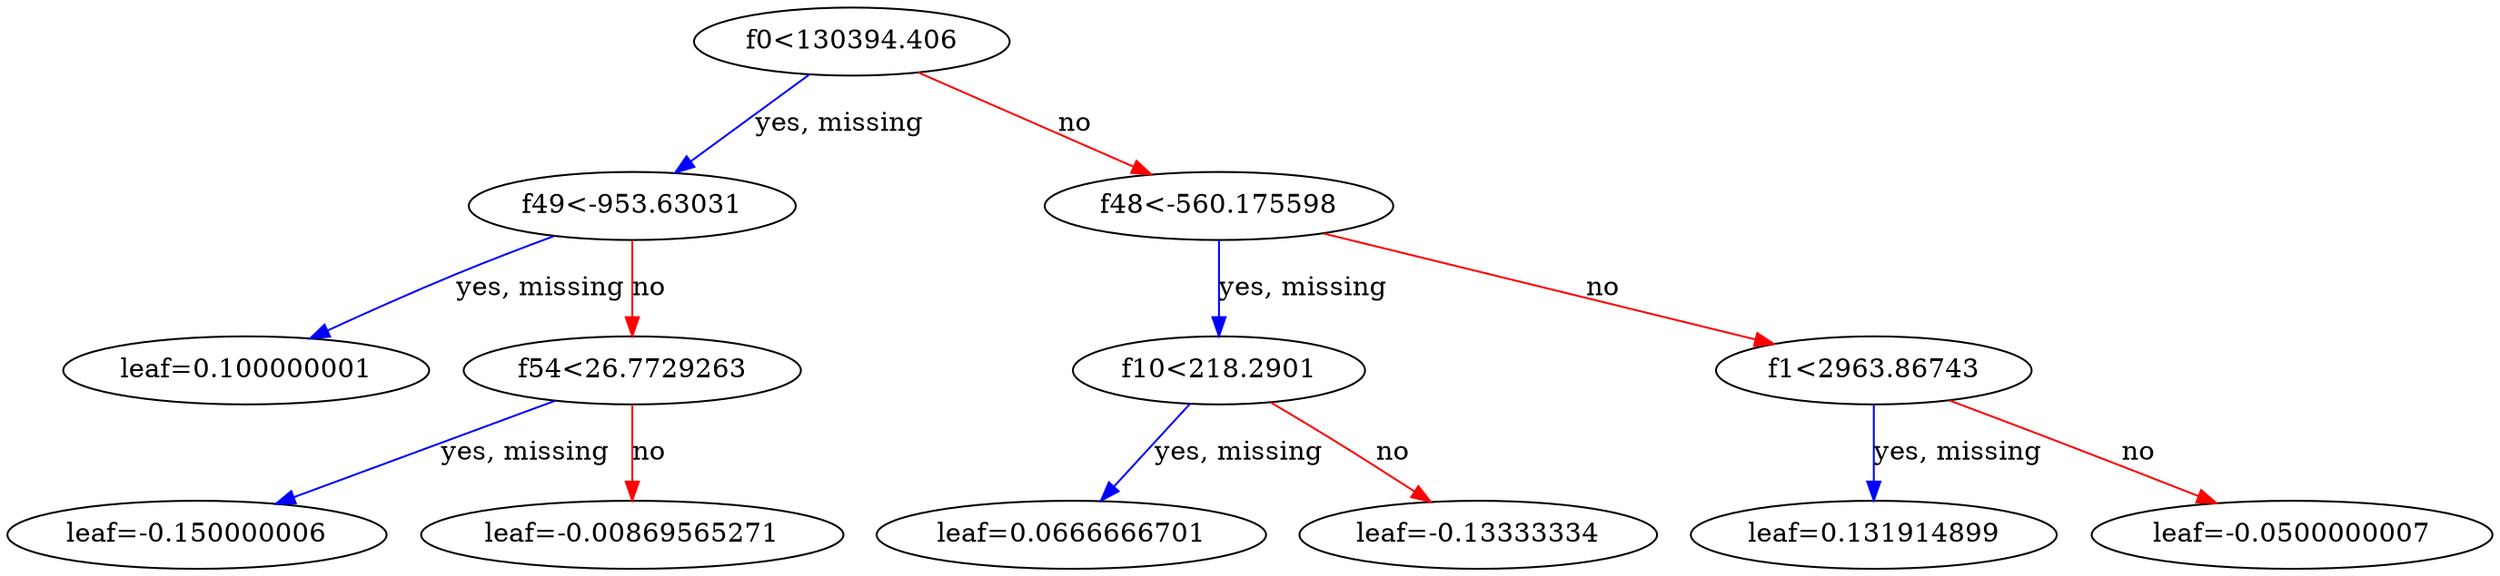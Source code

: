 digraph {
    graph [ rankdir=TB ]

    0 [ label="f0<130394.406" ]
    0 -> 1 [label="yes, missing" color="#0000FF"]
    0 -> 2 [label="no" color="#FF0000"]

    1 [ label="f49<-953.63031" ]
    1 -> 3 [label="yes, missing" color="#0000FF"]
    1 -> 4 [label="no" color="#FF0000"]

    3 [ label="leaf=0.100000001" ]

    4 [ label="f54<26.7729263" ]
    4 -> 7 [label="yes, missing" color="#0000FF"]
    4 -> 8 [label="no" color="#FF0000"]

    7 [ label="leaf=-0.150000006" ]

    8 [ label="leaf=-0.00869565271" ]

    2 [ label="f48<-560.175598" ]
    2 -> 5 [label="yes, missing" color="#0000FF"]
    2 -> 6 [label="no" color="#FF0000"]

    5 [ label="f10<218.2901" ]
    5 -> 9 [label="yes, missing" color="#0000FF"]
    5 -> 10 [label="no" color="#FF0000"]

    9 [ label="leaf=0.0666666701" ]

    10 [ label="leaf=-0.13333334" ]

    6 [ label="f1<2963.86743" ]
    6 -> 11 [label="yes, missing" color="#0000FF"]
    6 -> 12 [label="no" color="#FF0000"]

    11 [ label="leaf=0.131914899" ]

    12 [ label="leaf=-0.0500000007" ]
}
